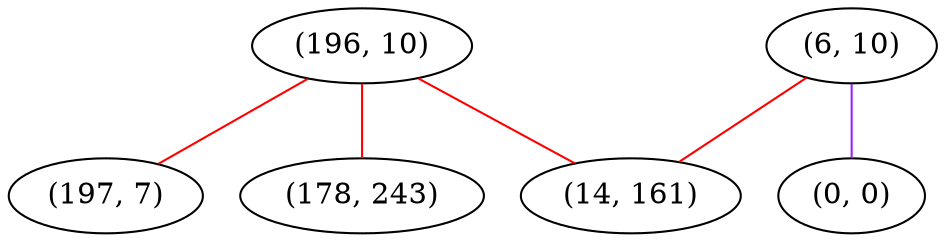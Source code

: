 graph "" {
"(196, 10)";
"(197, 7)";
"(6, 10)";
"(14, 161)";
"(0, 0)";
"(178, 243)";
"(196, 10)" -- "(14, 161)"  [color=red, key=0, weight=1];
"(196, 10)" -- "(197, 7)"  [color=red, key=0, weight=1];
"(196, 10)" -- "(178, 243)"  [color=red, key=0, weight=1];
"(6, 10)" -- "(14, 161)"  [color=red, key=0, weight=1];
"(6, 10)" -- "(0, 0)"  [color=purple, key=0, weight=4];
}
